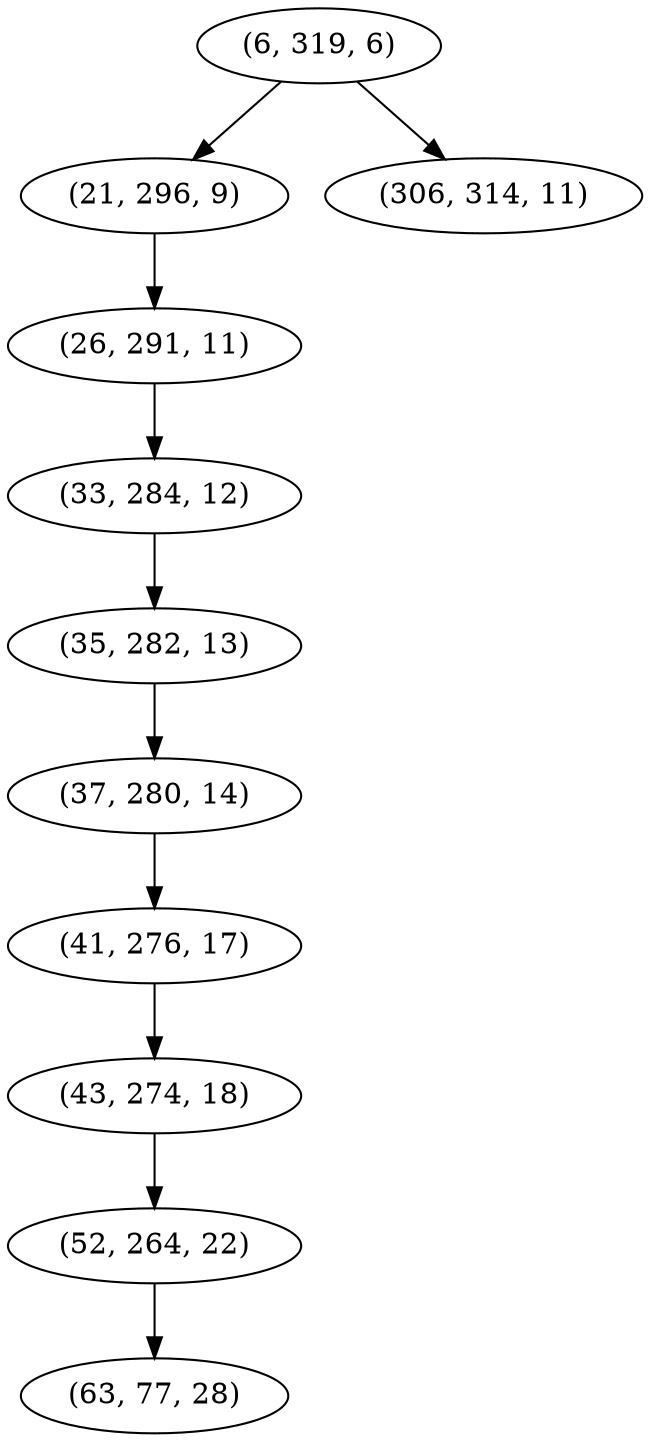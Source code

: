 digraph tree {
    "(6, 319, 6)";
    "(21, 296, 9)";
    "(26, 291, 11)";
    "(33, 284, 12)";
    "(35, 282, 13)";
    "(37, 280, 14)";
    "(41, 276, 17)";
    "(43, 274, 18)";
    "(52, 264, 22)";
    "(63, 77, 28)";
    "(306, 314, 11)";
    "(6, 319, 6)" -> "(21, 296, 9)";
    "(6, 319, 6)" -> "(306, 314, 11)";
    "(21, 296, 9)" -> "(26, 291, 11)";
    "(26, 291, 11)" -> "(33, 284, 12)";
    "(33, 284, 12)" -> "(35, 282, 13)";
    "(35, 282, 13)" -> "(37, 280, 14)";
    "(37, 280, 14)" -> "(41, 276, 17)";
    "(41, 276, 17)" -> "(43, 274, 18)";
    "(43, 274, 18)" -> "(52, 264, 22)";
    "(52, 264, 22)" -> "(63, 77, 28)";
}
